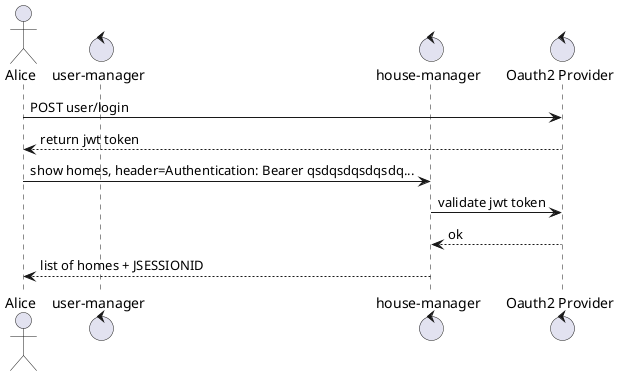 @startuml
actor Alice
control "user-manager" as user
control "house-manager" as house
control "Oauth2 Provider" as oauth2

Alice -> oauth2: POST user/login
oauth2 --> Alice: return jwt token
Alice -> house: show homes, header=Authentication: Bearer qsdqsdqsdqsdq...
house -> oauth2: validate jwt token
oauth2 --> house: ok
house --> Alice: list of homes + JSESSIONID

@enduml